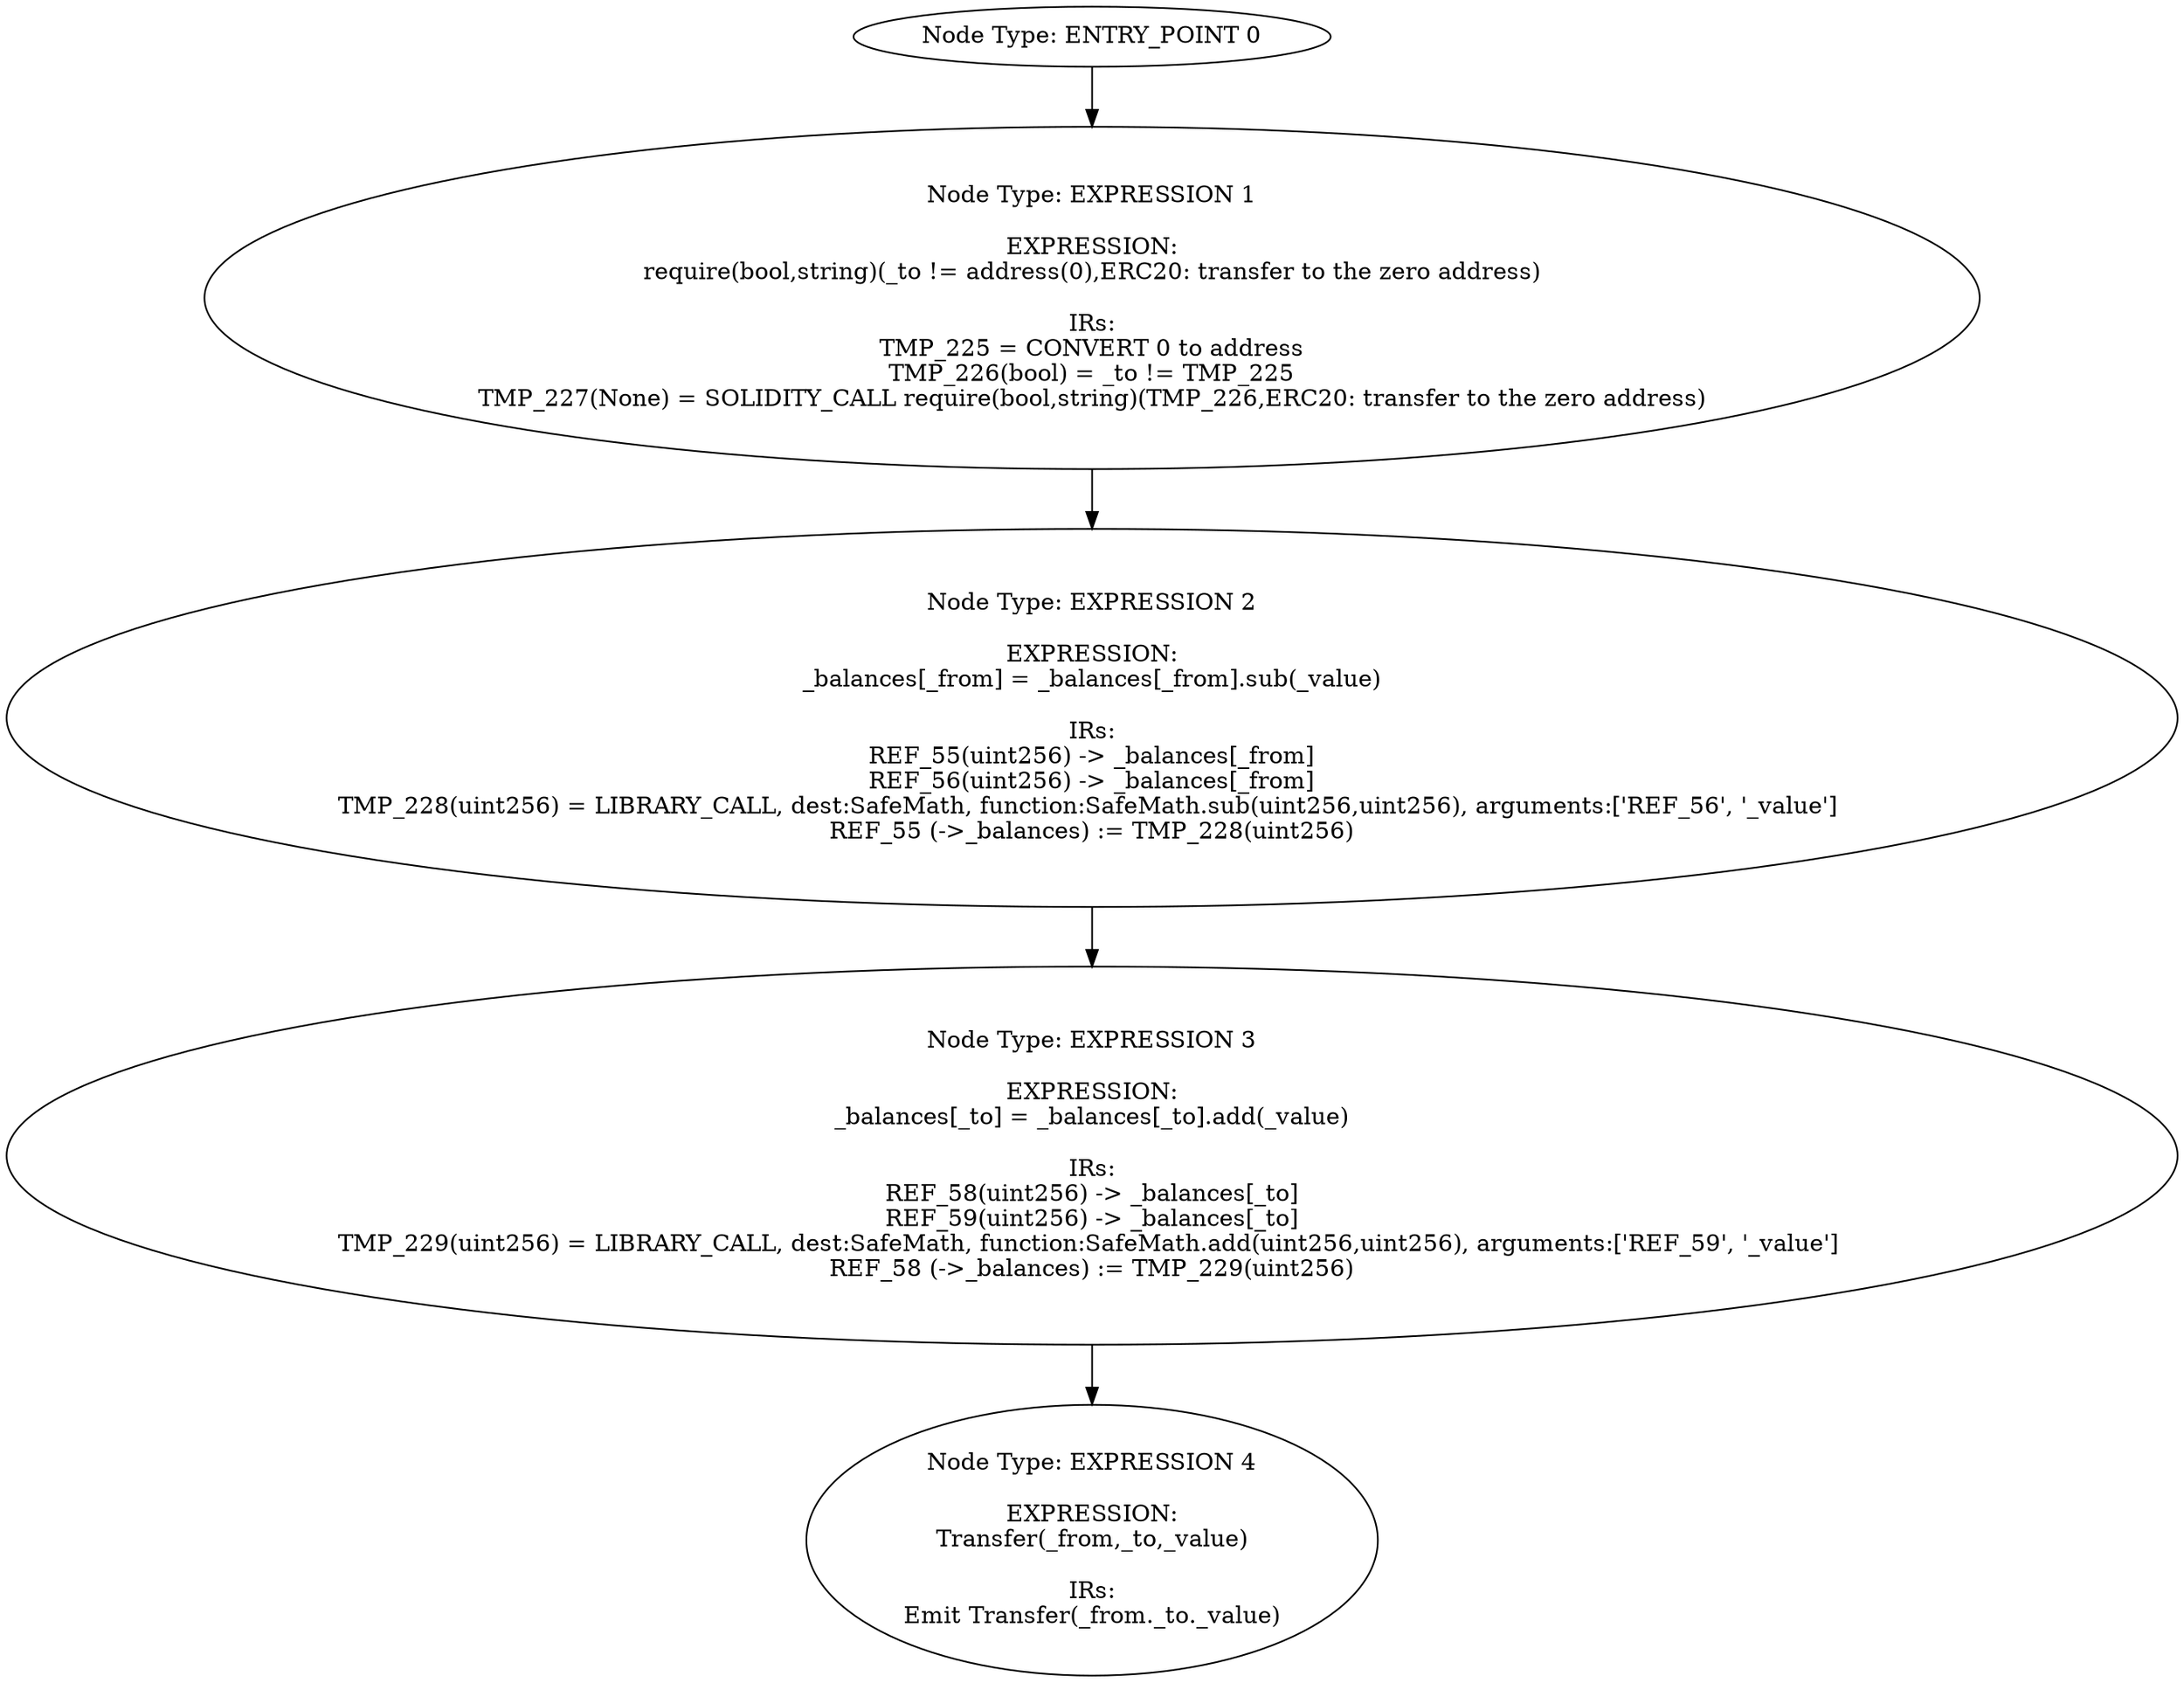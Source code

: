 digraph{
0[label="Node Type: ENTRY_POINT 0
"];
0->1;
1[label="Node Type: EXPRESSION 1

EXPRESSION:
require(bool,string)(_to != address(0),ERC20: transfer to the zero address)

IRs:
TMP_225 = CONVERT 0 to address
TMP_226(bool) = _to != TMP_225
TMP_227(None) = SOLIDITY_CALL require(bool,string)(TMP_226,ERC20: transfer to the zero address)"];
1->2;
2[label="Node Type: EXPRESSION 2

EXPRESSION:
_balances[_from] = _balances[_from].sub(_value)

IRs:
REF_55(uint256) -> _balances[_from]
REF_56(uint256) -> _balances[_from]
TMP_228(uint256) = LIBRARY_CALL, dest:SafeMath, function:SafeMath.sub(uint256,uint256), arguments:['REF_56', '_value'] 
REF_55 (->_balances) := TMP_228(uint256)"];
2->3;
3[label="Node Type: EXPRESSION 3

EXPRESSION:
_balances[_to] = _balances[_to].add(_value)

IRs:
REF_58(uint256) -> _balances[_to]
REF_59(uint256) -> _balances[_to]
TMP_229(uint256) = LIBRARY_CALL, dest:SafeMath, function:SafeMath.add(uint256,uint256), arguments:['REF_59', '_value'] 
REF_58 (->_balances) := TMP_229(uint256)"];
3->4;
4[label="Node Type: EXPRESSION 4

EXPRESSION:
Transfer(_from,_to,_value)

IRs:
Emit Transfer(_from._to._value)"];
}
